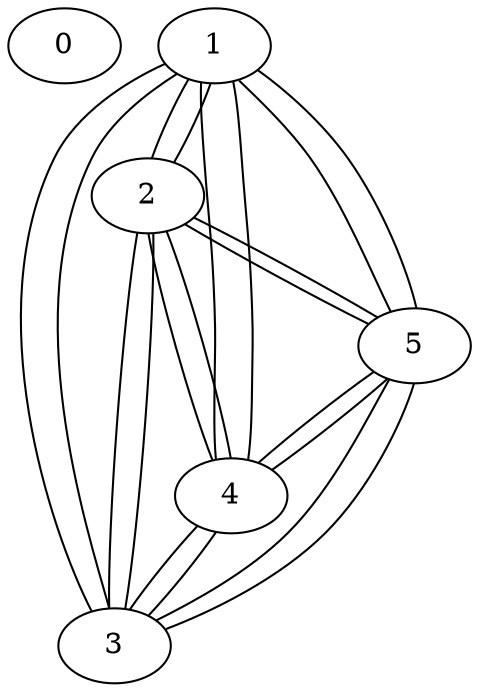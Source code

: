 graph G {
{
 node [style=filled]
"0" [fillcolor=white]
"1" [fillcolor=white]
"2" [fillcolor=white]
"3" [fillcolor=white]
"4" [fillcolor=white]
"5" [fillcolor=white]
}
"1" -- "2"
"1" -- "3"
"1" -- "4"
"1" -- "5"
"2" -- "1"
"2" -- "3"
"2" -- "4"
"2" -- "5"
"3" -- "1"
"3" -- "2"
"3" -- "4"
"3" -- "5"
"4" -- "1"
"4" -- "2"
"4" -- "3"
"4" -- "5"
"5" -- "1"
"5" -- "2"
"5" -- "3"
"5" -- "4"
}
